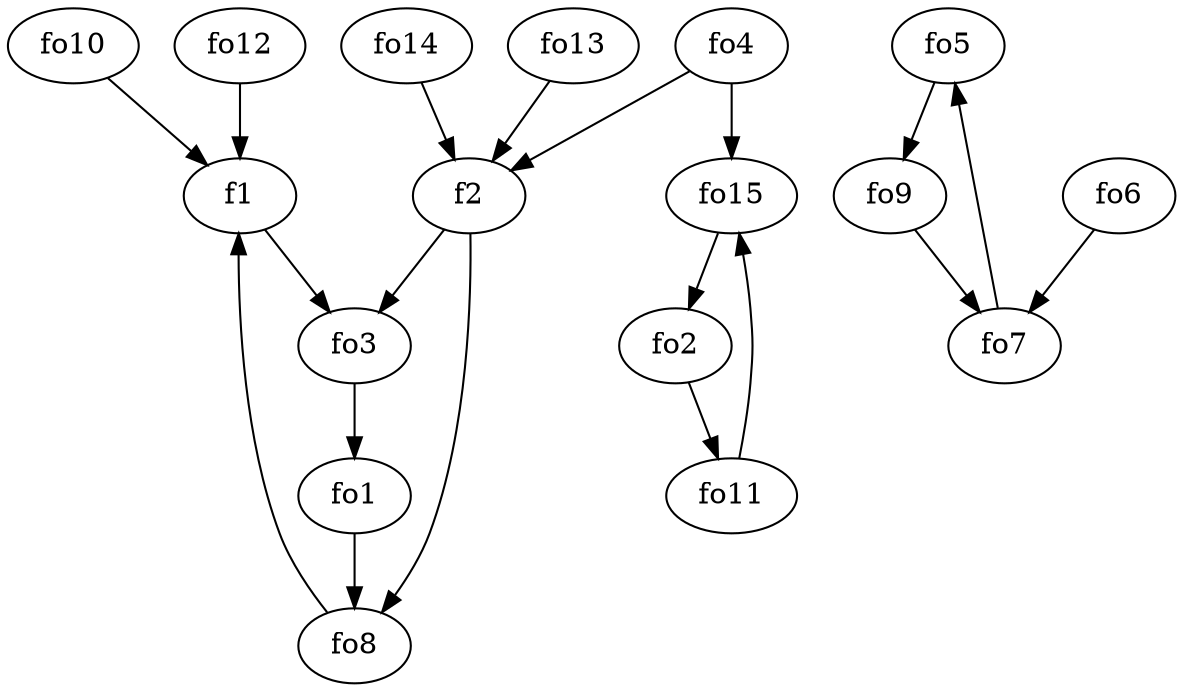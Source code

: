strict digraph  {
f1;
f2;
fo1;
fo2;
fo3;
fo4;
fo5;
fo6;
fo7;
fo8;
fo9;
fo10;
fo11;
fo12;
fo13;
fo14;
fo15;
f1 -> fo3  [weight=2];
f2 -> fo8  [weight=2];
f2 -> fo3  [weight=2];
fo1 -> fo8  [weight=2];
fo2 -> fo11  [weight=2];
fo3 -> fo1  [weight=2];
fo4 -> fo15  [weight=2];
fo4 -> f2  [weight=2];
fo5 -> fo9  [weight=2];
fo6 -> fo7  [weight=2];
fo7 -> fo5  [weight=2];
fo8 -> f1  [weight=2];
fo9 -> fo7  [weight=2];
fo10 -> f1  [weight=2];
fo11 -> fo15  [weight=2];
fo12 -> f1  [weight=2];
fo13 -> f2  [weight=2];
fo14 -> f2  [weight=2];
fo15 -> fo2  [weight=2];
}
